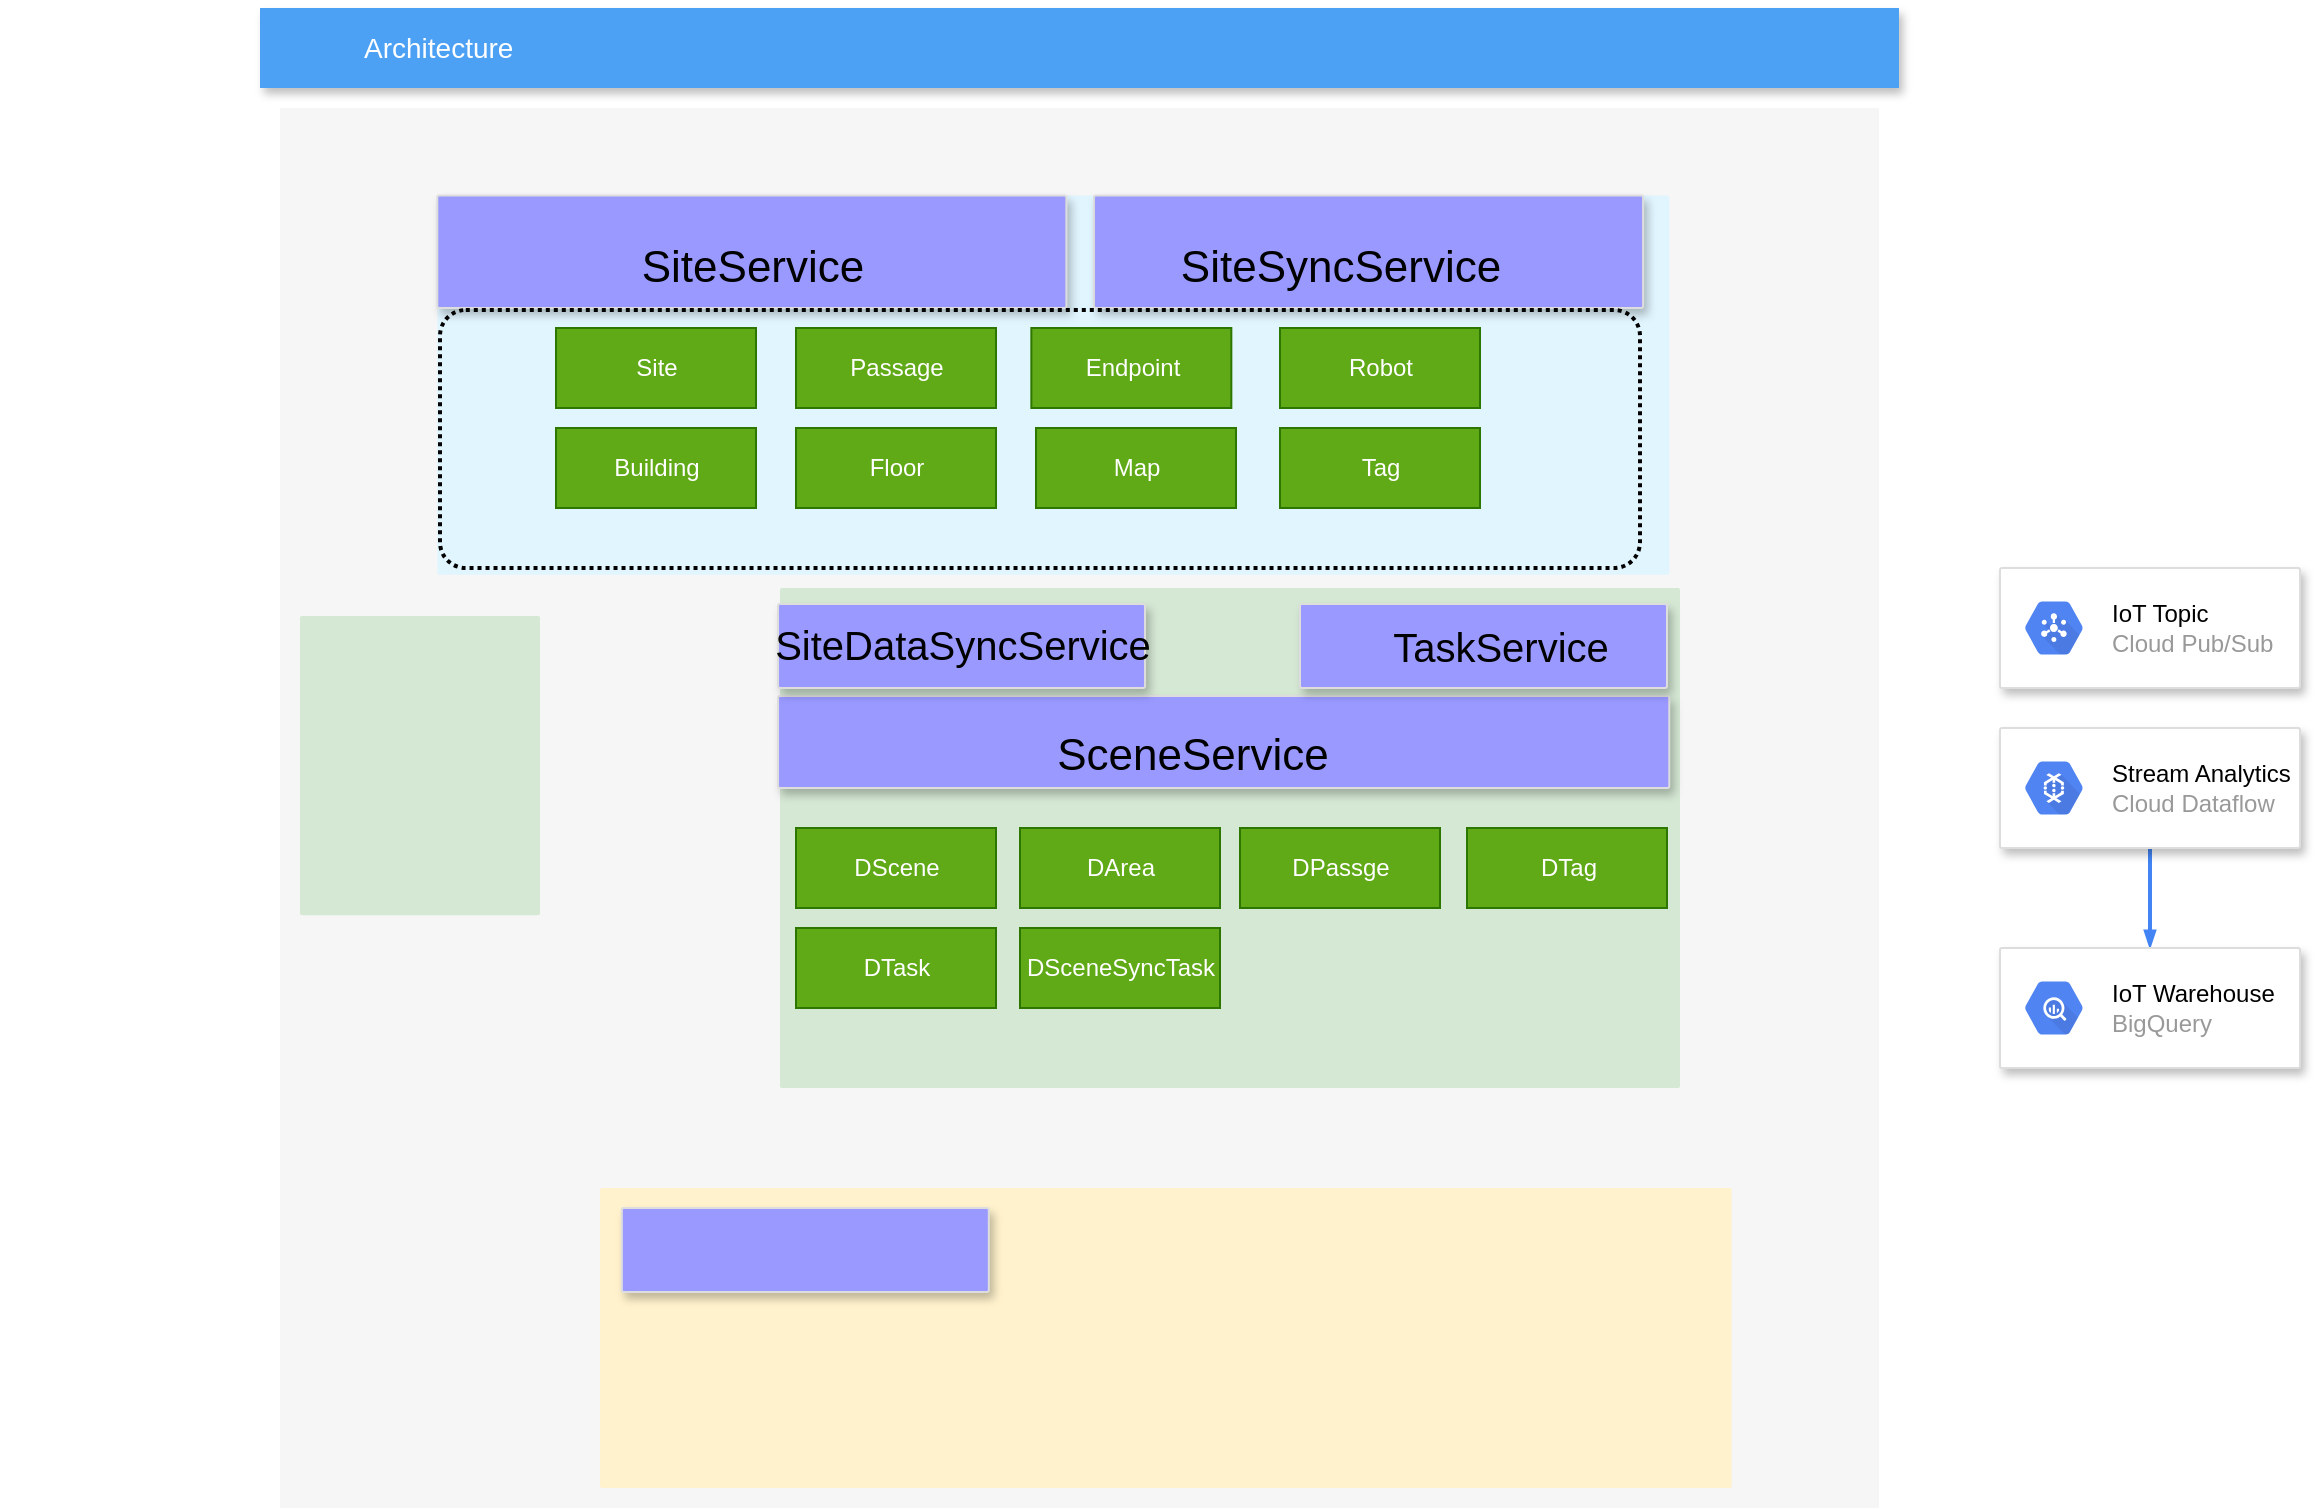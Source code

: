 <mxfile version="17.4.6" type="github">
  <diagram id="f106602c-feb2-e66a-4537-3a34d633f6aa" name="Page-1">
    <mxGraphModel dx="2060" dy="1194" grid="1" gridSize="10" guides="1" tooltips="1" connect="1" arrows="1" fold="1" page="1" pageScale="1" pageWidth="1169" pageHeight="827" background="none" math="0" shadow="0">
      <root>
        <mxCell id="0" />
        <mxCell id="1" parent="0" />
        <mxCell id="14" value="" style="fillColor=#F6F6F6;strokeColor=none;shadow=0;gradientColor=none;fontSize=14;align=left;spacing=10;fontColor=#717171;9E9E9E;verticalAlign=top;spacingTop=-4;fontStyle=0;spacingLeft=40;html=1;" parent="1" vertex="1">
          <mxGeometry x="150" y="90" width="799.5" height="700" as="geometry" />
        </mxCell>
        <mxCell id="580" value="" style="rounded=1;absoluteArcSize=1;arcSize=2;html=1;strokeColor=none;gradientColor=none;shadow=0;dashed=0;strokeColor=none;fontSize=12;fontColor=#9E9E9E;align=left;verticalAlign=top;spacing=10;spacingTop=-4;fillColor=#E1F5FE;" parent="14" vertex="1">
          <mxGeometry x="78.639" y="43.75" width="616.008" height="189.583" as="geometry" />
        </mxCell>
        <mxCell id="572" value="" style="strokeColor=#dddddd;fillColor=#9999FF;shadow=1;strokeWidth=1;rounded=1;absoluteArcSize=1;arcSize=2;fontSize=10;fontColor=#9E9E9E;align=center;html=1;" parent="14" vertex="1">
          <mxGeometry x="78.639" y="43.75" width="314.557" height="56.25" as="geometry" />
        </mxCell>
        <mxCell id="MLptsEWVuVLRwVdw8l3M-589" value="" style="rounded=1;absoluteArcSize=1;arcSize=2;html=1;strokeColor=#82b366;shadow=0;dashed=0;strokeColor=none;fontSize=12;align=left;verticalAlign=top;spacing=10;spacingTop=-4;fillColor=#d5e8d4;" vertex="1" parent="14">
          <mxGeometry x="250" y="240" width="450" height="250" as="geometry" />
        </mxCell>
        <mxCell id="MLptsEWVuVLRwVdw8l3M-590" value="" style="rounded=1;absoluteArcSize=1;arcSize=2;html=1;strokeColor=#d6b656;shadow=0;dashed=0;strokeColor=none;fontSize=12;align=left;verticalAlign=top;spacing=10;spacingTop=-4;fillColor=#fff2cc;" vertex="1" parent="14">
          <mxGeometry x="160" y="540" width="565.83" height="150" as="geometry" />
        </mxCell>
        <mxCell id="MLptsEWVuVLRwVdw8l3M-591" value="" style="strokeColor=#dddddd;fillColor=#9999FF;shadow=1;strokeWidth=1;rounded=1;absoluteArcSize=1;arcSize=2;fontSize=10;fontColor=#9E9E9E;align=center;html=1;" vertex="1" parent="14">
          <mxGeometry x="406.959" y="43.75" width="274.582" height="56.25" as="geometry" />
        </mxCell>
        <mxCell id="MLptsEWVuVLRwVdw8l3M-593" value="" style="strokeColor=#dddddd;fillColor=#9999FF;shadow=1;strokeWidth=1;rounded=1;absoluteArcSize=1;arcSize=2;fontSize=10;fontColor=#9E9E9E;align=center;html=1;" vertex="1" parent="14">
          <mxGeometry x="249.025" y="294" width="445.623" height="46" as="geometry" />
        </mxCell>
        <mxCell id="MLptsEWVuVLRwVdw8l3M-594" value="" style="strokeColor=#dddddd;fillColor=#9999FF;shadow=1;strokeWidth=1;rounded=1;absoluteArcSize=1;arcSize=2;fontSize=10;fontColor=#9E9E9E;align=center;html=1;" vertex="1" parent="14">
          <mxGeometry x="249.025" y="248" width="183.492" height="42" as="geometry" />
        </mxCell>
        <mxCell id="MLptsEWVuVLRwVdw8l3M-592" value="" style="rounded=1;absoluteArcSize=1;arcSize=2;html=1;strokeColor=#82b366;shadow=0;dashed=0;strokeColor=none;fontSize=12;align=left;verticalAlign=top;spacing=10;spacingTop=-4;fillColor=#d5e8d4;" vertex="1" parent="14">
          <mxGeometry x="10" y="254" width="120" height="149.58" as="geometry" />
        </mxCell>
        <mxCell id="MLptsEWVuVLRwVdw8l3M-595" value="" style="rounded=1;arcSize=10;dashed=1;fillColor=none;gradientColor=none;dashPattern=1 1;strokeWidth=2;" vertex="1" parent="14">
          <mxGeometry x="80" y="101" width="600" height="129" as="geometry" />
        </mxCell>
        <mxCell id="MLptsEWVuVLRwVdw8l3M-596" value="Site" style="html=1;dashed=0;whitespace=wrap;fillColor=#60a917;fontColor=#ffffff;strokeColor=#2D7600;" vertex="1" parent="14">
          <mxGeometry x="138" y="110" width="100" height="40" as="geometry" />
        </mxCell>
        <mxCell id="MLptsEWVuVLRwVdw8l3M-597" value="Building" style="html=1;dashed=0;whitespace=wrap;fillColor=#60a917;fontColor=#ffffff;strokeColor=#2D7600;" vertex="1" parent="14">
          <mxGeometry x="138" y="160" width="100" height="40" as="geometry" />
        </mxCell>
        <mxCell id="MLptsEWVuVLRwVdw8l3M-598" value="" style="strokeColor=#dddddd;fillColor=#9999FF;shadow=1;strokeWidth=1;rounded=1;absoluteArcSize=1;arcSize=2;fontSize=10;fontColor=#9E9E9E;align=center;html=1;" vertex="1" parent="14">
          <mxGeometry x="170.925" y="550" width="183.492" height="42" as="geometry" />
        </mxCell>
        <mxCell id="MLptsEWVuVLRwVdw8l3M-599" value="Passage" style="html=1;dashed=0;whitespace=wrap;fillColor=#60a917;fontColor=#ffffff;strokeColor=#2D7600;" vertex="1" parent="14">
          <mxGeometry x="258" y="110" width="100" height="40" as="geometry" />
        </mxCell>
        <mxCell id="MLptsEWVuVLRwVdw8l3M-600" value="Floor" style="html=1;dashed=0;whitespace=wrap;fillColor=#60a917;fontColor=#ffffff;strokeColor=#2D7600;" vertex="1" parent="14">
          <mxGeometry x="258" y="160" width="100" height="40" as="geometry" />
        </mxCell>
        <mxCell id="MLptsEWVuVLRwVdw8l3M-601" value="Tag" style="html=1;dashed=0;whitespace=wrap;fillColor=#60a917;fontColor=#ffffff;strokeColor=#2D7600;" vertex="1" parent="14">
          <mxGeometry x="500" y="160" width="100" height="40" as="geometry" />
        </mxCell>
        <mxCell id="MLptsEWVuVLRwVdw8l3M-602" value="Endpoint" style="html=1;dashed=0;whitespace=wrap;fillColor=#60a917;fontColor=#ffffff;strokeColor=#2D7600;" vertex="1" parent="14">
          <mxGeometry x="375.67" y="110" width="100" height="40" as="geometry" />
        </mxCell>
        <mxCell id="MLptsEWVuVLRwVdw8l3M-603" value="Map" style="html=1;dashed=0;whitespace=wrap;fillColor=#60a917;fontColor=#ffffff;strokeColor=#2D7600;" vertex="1" parent="14">
          <mxGeometry x="378" y="160" width="100" height="40" as="geometry" />
        </mxCell>
        <mxCell id="MLptsEWVuVLRwVdw8l3M-604" value="DScene" style="html=1;dashed=0;whitespace=wrap;fillColor=#60a917;fontColor=#ffffff;strokeColor=#2D7600;" vertex="1" parent="14">
          <mxGeometry x="258" y="360" width="100" height="40" as="geometry" />
        </mxCell>
        <mxCell id="MLptsEWVuVLRwVdw8l3M-605" value="DArea" style="html=1;dashed=0;whitespace=wrap;fillColor=#60a917;fontColor=#ffffff;strokeColor=#2D7600;" vertex="1" parent="14">
          <mxGeometry x="370.0" y="360" width="100" height="40" as="geometry" />
        </mxCell>
        <mxCell id="MLptsEWVuVLRwVdw8l3M-606" value="DTag" style="html=1;dashed=0;whitespace=wrap;fillColor=#60a917;fontColor=#ffffff;strokeColor=#2D7600;" vertex="1" parent="14">
          <mxGeometry x="593.5" y="360" width="100" height="40" as="geometry" />
        </mxCell>
        <mxCell id="MLptsEWVuVLRwVdw8l3M-607" value="&lt;span style=&quot;font-size: 22px&quot;&gt;SiteService&lt;/span&gt;" style="text;html=1;resizable=0;autosize=1;align=center;verticalAlign=middle;points=[];fillColor=none;strokeColor=none;rounded=0;" vertex="1" parent="14">
          <mxGeometry x="170.92" y="70" width="130" height="20" as="geometry" />
        </mxCell>
        <mxCell id="MLptsEWVuVLRwVdw8l3M-608" value="SiteSyncService" style="text;html=1;resizable=0;autosize=1;align=center;verticalAlign=middle;points=[];fillColor=none;strokeColor=none;rounded=0;fontSize=22;" vertex="1" parent="14">
          <mxGeometry x="440" y="65" width="180" height="30" as="geometry" />
        </mxCell>
        <mxCell id="MLptsEWVuVLRwVdw8l3M-609" value="SceneService" style="text;html=1;resizable=0;autosize=1;align=center;verticalAlign=middle;points=[];fillColor=none;strokeColor=none;rounded=0;fontSize=22;" vertex="1" parent="14">
          <mxGeometry x="380.67" y="309" width="150" height="30" as="geometry" />
        </mxCell>
        <mxCell id="MLptsEWVuVLRwVdw8l3M-610" value="&lt;font style=&quot;font-size: 20px&quot;&gt;SiteDataSyncService&lt;/font&gt;" style="text;html=1;resizable=0;autosize=1;align=center;verticalAlign=middle;points=[];fillColor=none;strokeColor=none;rounded=0;fontSize=22;" vertex="1" parent="14">
          <mxGeometry x="240.77" y="254" width="200" height="30" as="geometry" />
        </mxCell>
        <mxCell id="MLptsEWVuVLRwVdw8l3M-611" value="" style="strokeColor=#dddddd;fillColor=#9999FF;shadow=1;strokeWidth=1;rounded=1;absoluteArcSize=1;arcSize=2;fontSize=10;fontColor=#9E9E9E;align=center;html=1;" vertex="1" parent="14">
          <mxGeometry x="510.005" y="248" width="183.492" height="42" as="geometry" />
        </mxCell>
        <mxCell id="MLptsEWVuVLRwVdw8l3M-612" value="TaskService" style="text;html=1;resizable=0;autosize=1;align=center;verticalAlign=middle;points=[];fillColor=none;strokeColor=none;rounded=0;fontSize=20;" vertex="1" parent="14">
          <mxGeometry x="550" y="254" width="120" height="30" as="geometry" />
        </mxCell>
        <mxCell id="MLptsEWVuVLRwVdw8l3M-613" value="Robot" style="html=1;dashed=0;whitespace=wrap;fillColor=#60a917;fontColor=#ffffff;strokeColor=#2D7600;" vertex="1" parent="14">
          <mxGeometry x="500" y="110" width="100" height="40" as="geometry" />
        </mxCell>
        <mxCell id="MLptsEWVuVLRwVdw8l3M-614" value="DPassge" style="html=1;dashed=0;whitespace=wrap;fillColor=#60a917;fontColor=#ffffff;strokeColor=#2D7600;" vertex="1" parent="14">
          <mxGeometry x="480" y="360" width="100" height="40" as="geometry" />
        </mxCell>
        <mxCell id="MLptsEWVuVLRwVdw8l3M-615" value="DTask" style="html=1;dashed=0;whitespace=wrap;fillColor=#60a917;fontColor=#ffffff;strokeColor=#2D7600;" vertex="1" parent="14">
          <mxGeometry x="258" y="410" width="100" height="40" as="geometry" />
        </mxCell>
        <mxCell id="MLptsEWVuVLRwVdw8l3M-616" value="DSceneSyncTask" style="html=1;dashed=0;whitespace=wrap;fillColor=#60a917;fontColor=#ffffff;strokeColor=#2D7600;" vertex="1" parent="14">
          <mxGeometry x="370" y="410" width="100" height="40" as="geometry" />
        </mxCell>
        <mxCell id="2" value="Architecture" style="fillColor=#4DA1F5;strokeColor=none;shadow=1;gradientColor=none;fontSize=14;align=left;spacingLeft=50;fontColor=#ffffff;html=1;" parent="1" vertex="1">
          <mxGeometry x="140" y="40" width="819.5" height="40" as="geometry" />
        </mxCell>
        <mxCell id="574" value="" style="strokeColor=#dddddd;fillColor=#ffffff;shadow=1;strokeWidth=1;rounded=1;absoluteArcSize=1;arcSize=2;fontSize=10;fontColor=#9E9E9E;align=center;html=1;" parent="1" vertex="1">
          <mxGeometry x="1010" y="320" width="150" height="60" as="geometry" />
        </mxCell>
        <mxCell id="575" value="&lt;font color=&quot;#000000&quot;&gt;IoT Topic&lt;/font&gt;&lt;br&gt;Cloud Pub/Sub" style="dashed=0;connectable=0;html=1;fillColor=#5184F3;strokeColor=none;shape=mxgraph.gcp2.hexIcon;prIcon=cloud_pubsub;part=1;labelPosition=right;verticalLabelPosition=middle;align=left;verticalAlign=middle;spacingLeft=5;fontColor=#999999;fontSize=12;" parent="574" vertex="1">
          <mxGeometry y="0.5" width="44" height="39" relative="1" as="geometry">
            <mxPoint x="5" y="-19.5" as="offset" />
          </mxGeometry>
        </mxCell>
        <mxCell id="588" style="edgeStyle=elbowEdgeStyle;rounded=0;elbow=vertical;html=1;labelBackgroundColor=none;startArrow=none;startFill=0;startSize=4;endArrow=blockThin;endFill=1;endSize=4;jettySize=auto;orthogonalLoop=1;strokeColor=#4284F3;strokeWidth=2;fontSize=12;fontColor=#000000;align=center;dashed=0;" parent="1" source="576" target="578" edge="1">
          <mxGeometry relative="1" as="geometry" />
        </mxCell>
        <mxCell id="576" value="" style="strokeColor=#dddddd;fillColor=#ffffff;shadow=1;strokeWidth=1;rounded=1;absoluteArcSize=1;arcSize=2;fontSize=10;fontColor=#9E9E9E;align=center;html=1;" parent="1" vertex="1">
          <mxGeometry x="1010" y="400" width="150" height="60" as="geometry" />
        </mxCell>
        <mxCell id="577" value="&lt;font color=&quot;#000000&quot;&gt;Stream Analytics&lt;/font&gt;&lt;br&gt;Cloud Dataflow" style="dashed=0;connectable=0;html=1;fillColor=#5184F3;strokeColor=none;shape=mxgraph.gcp2.hexIcon;prIcon=cloud_dataflow;part=1;labelPosition=right;verticalLabelPosition=middle;align=left;verticalAlign=middle;spacingLeft=5;fontColor=#999999;fontSize=12;" parent="576" vertex="1">
          <mxGeometry y="0.5" width="44" height="39" relative="1" as="geometry">
            <mxPoint x="5" y="-19.5" as="offset" />
          </mxGeometry>
        </mxCell>
        <mxCell id="578" value="" style="strokeColor=#dddddd;fillColor=#ffffff;shadow=1;strokeWidth=1;rounded=1;absoluteArcSize=1;arcSize=2;fontSize=10;fontColor=#9E9E9E;align=center;html=1;" parent="1" vertex="1">
          <mxGeometry x="1010" y="510" width="150" height="60" as="geometry" />
        </mxCell>
        <mxCell id="579" value="&lt;font color=&quot;#000000&quot;&gt;IoT Warehouse&lt;/font&gt;&lt;br&gt;BigQuery" style="dashed=0;connectable=0;html=1;fillColor=#5184F3;strokeColor=none;shape=mxgraph.gcp2.hexIcon;prIcon=bigquery;part=1;labelPosition=right;verticalLabelPosition=middle;align=left;verticalAlign=middle;spacingLeft=5;fontColor=#999999;fontSize=12;" parent="578" vertex="1">
          <mxGeometry y="0.5" width="44" height="39" relative="1" as="geometry">
            <mxPoint x="5" y="-19.5" as="offset" />
          </mxGeometry>
        </mxCell>
        <mxCell id="MLptsEWVuVLRwVdw8l3M-588" value="" style="shape=image;html=1;verticalAlign=top;verticalLabelPosition=bottom;labelBackgroundColor=#ffffff;imageAspect=0;aspect=fixed;image=https://cdn2.iconfinder.com/data/icons/social-media-and-payment/64/-36-128.png" vertex="1" parent="1">
          <mxGeometry x="10" y="140" width="89" height="89" as="geometry" />
        </mxCell>
      </root>
    </mxGraphModel>
  </diagram>
</mxfile>
